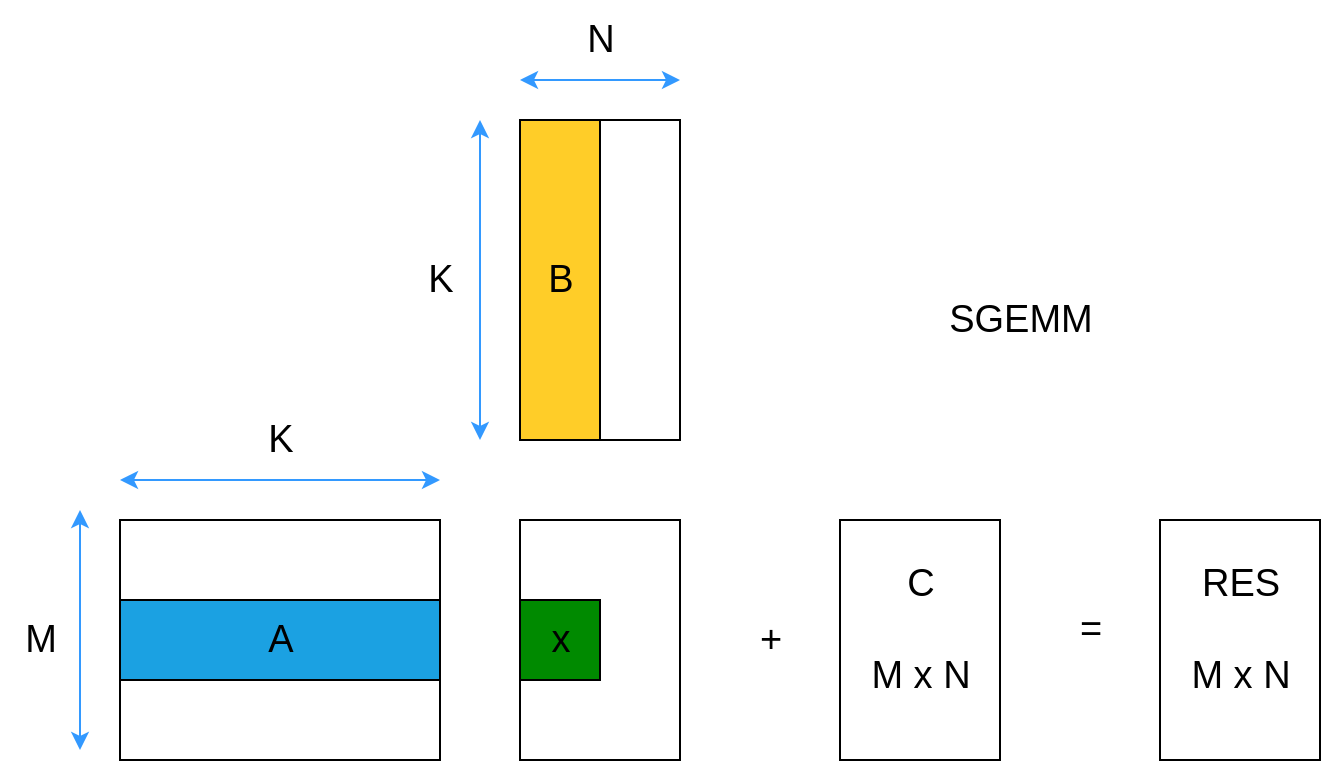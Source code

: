 <mxfile version="28.1.2">
  <diagram name="Page-1" id="OGaSiwT2mpmz3FBO88wc">
    <mxGraphModel dx="1426" dy="765" grid="1" gridSize="10" guides="1" tooltips="1" connect="1" arrows="1" fold="1" page="1" pageScale="1" pageWidth="827" pageHeight="1169" background="#ffffff" math="0" shadow="0">
      <root>
        <mxCell id="0" />
        <mxCell id="1" parent="0" />
        <mxCell id="5HrrUmmmfwk8cB0pinsI-3" value="" style="rounded=0;whiteSpace=wrap;html=1;fontSize=19;fillColor=none;" vertex="1" parent="1">
          <mxGeometry x="160" y="320" width="160" height="120" as="geometry" />
        </mxCell>
        <mxCell id="5HrrUmmmfwk8cB0pinsI-23" value="" style="rounded=0;whiteSpace=wrap;html=1;labelBackgroundColor=none;fillStyle=solid;fillColor=#1ba1e2;fontColor=light-dark(#000000,#0E0E0E);strokeColor=light-dark(#000000,#000000);fontSize=19;" vertex="1" parent="1">
          <mxGeometry x="160" y="360" width="160" height="40" as="geometry" />
        </mxCell>
        <mxCell id="5HrrUmmmfwk8cB0pinsI-4" value="" style="endArrow=classic;startArrow=classic;html=1;rounded=0;fontColor=light-dark(#000000,#0E0E0E);strokeColor=light-dark(#3399FF,#000000);fontSize=19;" edge="1" parent="1">
          <mxGeometry width="50" height="50" relative="1" as="geometry">
            <mxPoint x="140" y="435" as="sourcePoint" />
            <mxPoint x="140" y="315" as="targetPoint" />
          </mxGeometry>
        </mxCell>
        <mxCell id="5HrrUmmmfwk8cB0pinsI-5" value="" style="endArrow=classic;startArrow=classic;html=1;rounded=0;fontColor=light-dark(#000000,#0E0E0E);strokeColor=light-dark(#3399FF,#000000);fontSize=19;" edge="1" parent="1">
          <mxGeometry width="50" height="50" relative="1" as="geometry">
            <mxPoint x="160" y="300" as="sourcePoint" />
            <mxPoint x="320" y="300" as="targetPoint" />
          </mxGeometry>
        </mxCell>
        <mxCell id="5HrrUmmmfwk8cB0pinsI-6" value="" style="rounded=0;whiteSpace=wrap;html=1;rotation=90;fontSize=19;fillColor=none;" vertex="1" parent="1">
          <mxGeometry x="320" y="160" width="160" height="80" as="geometry" />
        </mxCell>
        <mxCell id="5HrrUmmmfwk8cB0pinsI-7" value="" style="endArrow=classic;startArrow=classic;html=1;rounded=0;fontColor=light-dark(#000000,#0E0E0E);strokeColor=light-dark(#3399FF,#000000);fontSize=19;" edge="1" parent="1">
          <mxGeometry width="50" height="50" relative="1" as="geometry">
            <mxPoint x="340" y="120" as="sourcePoint" />
            <mxPoint x="340" y="280" as="targetPoint" />
          </mxGeometry>
        </mxCell>
        <mxCell id="5HrrUmmmfwk8cB0pinsI-8" value="" style="endArrow=classic;startArrow=classic;html=1;rounded=0;fontColor=light-dark(#000000,#0E0E0E);strokeColor=light-dark(#3399FF,#000000);fontSize=19;" edge="1" parent="1">
          <mxGeometry width="50" height="50" relative="1" as="geometry">
            <mxPoint x="440" y="100" as="sourcePoint" />
            <mxPoint x="360" y="100" as="targetPoint" />
          </mxGeometry>
        </mxCell>
        <mxCell id="5HrrUmmmfwk8cB0pinsI-9" value="" style="rounded=0;whiteSpace=wrap;html=1;rotation=90;fontSize=19;fillColor=none;" vertex="1" parent="1">
          <mxGeometry x="340" y="340" width="120" height="80" as="geometry" />
        </mxCell>
        <mxCell id="5HrrUmmmfwk8cB0pinsI-10" value="" style="rounded=0;whiteSpace=wrap;html=1;rotation=90;fontSize=19;fillColor=none;" vertex="1" parent="1">
          <mxGeometry x="500" y="340" width="120" height="80" as="geometry" />
        </mxCell>
        <mxCell id="5HrrUmmmfwk8cB0pinsI-11" value="" style="rounded=0;whiteSpace=wrap;html=1;rotation=90;fontSize=19;fillColor=none;" vertex="1" parent="1">
          <mxGeometry x="660" y="340" width="120" height="80" as="geometry" />
        </mxCell>
        <mxCell id="5HrrUmmmfwk8cB0pinsI-13" value="M" style="text;html=1;align=center;verticalAlign=middle;resizable=0;points=[];autosize=1;strokeColor=none;fillColor=none;fontColor=light-dark(#000000,#0E0E0E);fontSize=19;" vertex="1" parent="1">
          <mxGeometry x="100" y="360" width="40" height="40" as="geometry" />
        </mxCell>
        <mxCell id="5HrrUmmmfwk8cB0pinsI-14" value="K" style="text;html=1;align=center;verticalAlign=middle;resizable=0;points=[];autosize=1;strokeColor=none;fillColor=none;fontColor=light-dark(#000000,#0E0E0E);fontSize=19;" vertex="1" parent="1">
          <mxGeometry x="220" y="260" width="40" height="40" as="geometry" />
        </mxCell>
        <mxCell id="5HrrUmmmfwk8cB0pinsI-16" value="N" style="text;html=1;align=center;verticalAlign=middle;resizable=0;points=[];autosize=1;strokeColor=none;fillColor=none;fontColor=light-dark(#000000,#0E0E0E);fontSize=19;" vertex="1" parent="1">
          <mxGeometry x="380" y="60" width="40" height="40" as="geometry" />
        </mxCell>
        <mxCell id="5HrrUmmmfwk8cB0pinsI-17" value="K" style="text;html=1;align=center;verticalAlign=middle;resizable=0;points=[];autosize=1;strokeColor=none;fillColor=none;fontColor=light-dark(#000000,#0E0E0E);fontSize=19;" vertex="1" parent="1">
          <mxGeometry x="300" y="180" width="40" height="40" as="geometry" />
        </mxCell>
        <mxCell id="5HrrUmmmfwk8cB0pinsI-19" value="&lt;div&gt;C&lt;br&gt;&lt;br&gt;M x N&lt;/div&gt;" style="text;html=1;align=center;verticalAlign=middle;resizable=0;points=[];autosize=1;strokeColor=none;fillColor=none;fontColor=light-dark(#000000,#0E0E0E);fontSize=19;" vertex="1" parent="1">
          <mxGeometry x="525" y="335" width="70" height="80" as="geometry" />
        </mxCell>
        <mxCell id="5HrrUmmmfwk8cB0pinsI-20" value="&lt;div&gt;RES&lt;br&gt;&lt;br&gt;M x N&lt;/div&gt;" style="text;html=1;align=center;verticalAlign=middle;resizable=0;points=[];autosize=1;strokeColor=none;fillColor=none;fontColor=light-dark(#000000,#0E0E0E);fontSize=19;" vertex="1" parent="1">
          <mxGeometry x="685" y="335" width="70" height="80" as="geometry" />
        </mxCell>
        <mxCell id="5HrrUmmmfwk8cB0pinsI-22" value="A" style="text;html=1;align=center;verticalAlign=middle;resizable=0;points=[];autosize=1;strokeColor=none;fillColor=none;fontSize=19;" vertex="1" parent="1">
          <mxGeometry x="220" y="360" width="40" height="40" as="geometry" />
        </mxCell>
        <mxCell id="5HrrUmmmfwk8cB0pinsI-24" value="" style="rounded=0;whiteSpace=wrap;html=1;fillColor=light-dark(#FFCD28,#FFD966);strokeColor=light-dark(#000000,#000000);gradientColor=none;fontColor=light-dark(#000000,#0E0E0E);fontSize=19;" vertex="1" parent="1">
          <mxGeometry x="360" y="120" width="40" height="160" as="geometry" />
        </mxCell>
        <mxCell id="5HrrUmmmfwk8cB0pinsI-21" value="B" style="text;html=1;align=center;verticalAlign=middle;resizable=0;points=[];autosize=1;strokeColor=none;fillColor=none;fontColor=light-dark(#000000,#0E0E0E);fontSize=19;" vertex="1" parent="1">
          <mxGeometry x="360" y="180" width="40" height="40" as="geometry" />
        </mxCell>
        <mxCell id="5HrrUmmmfwk8cB0pinsI-25" value="" style="rounded=0;whiteSpace=wrap;html=1;fillColor=#008a00;fontColor=light-dark(#000000,#0E0E0E);strokeColor=light-dark(#000000,#000000);fontSize=19;" vertex="1" parent="1">
          <mxGeometry x="360" y="360" width="40" height="40" as="geometry" />
        </mxCell>
        <mxCell id="5HrrUmmmfwk8cB0pinsI-28" value="+" style="text;html=1;align=center;verticalAlign=middle;resizable=0;points=[];autosize=1;strokeColor=none;fillColor=none;fontColor=light-dark(#000000,#0E0E0E);fontSize=19;" vertex="1" parent="1">
          <mxGeometry x="470" y="360" width="30" height="40" as="geometry" />
        </mxCell>
        <mxCell id="5HrrUmmmfwk8cB0pinsI-29" value="=" style="text;html=1;align=center;verticalAlign=middle;resizable=0;points=[];autosize=1;strokeColor=none;fillColor=none;fontColor=light-dark(#000000,#0E0E0E);fontSize=19;" vertex="1" parent="1">
          <mxGeometry x="630" y="355" width="30" height="40" as="geometry" />
        </mxCell>
        <mxCell id="5HrrUmmmfwk8cB0pinsI-30" value="x" style="text;html=1;align=center;verticalAlign=middle;resizable=0;points=[];autosize=1;strokeColor=none;fillColor=none;fontSize=19;" vertex="1" parent="1">
          <mxGeometry x="365" y="360" width="30" height="40" as="geometry" />
        </mxCell>
        <mxCell id="5HrrUmmmfwk8cB0pinsI-31" value="SGEMM" style="text;html=1;align=center;verticalAlign=middle;resizable=0;points=[];autosize=1;strokeColor=none;fillColor=none;fontColor=light-dark(#000000,#0E0E0E);fontSize=19;" vertex="1" parent="1">
          <mxGeometry x="560" y="200" width="100" height="40" as="geometry" />
        </mxCell>
      </root>
    </mxGraphModel>
  </diagram>
</mxfile>
